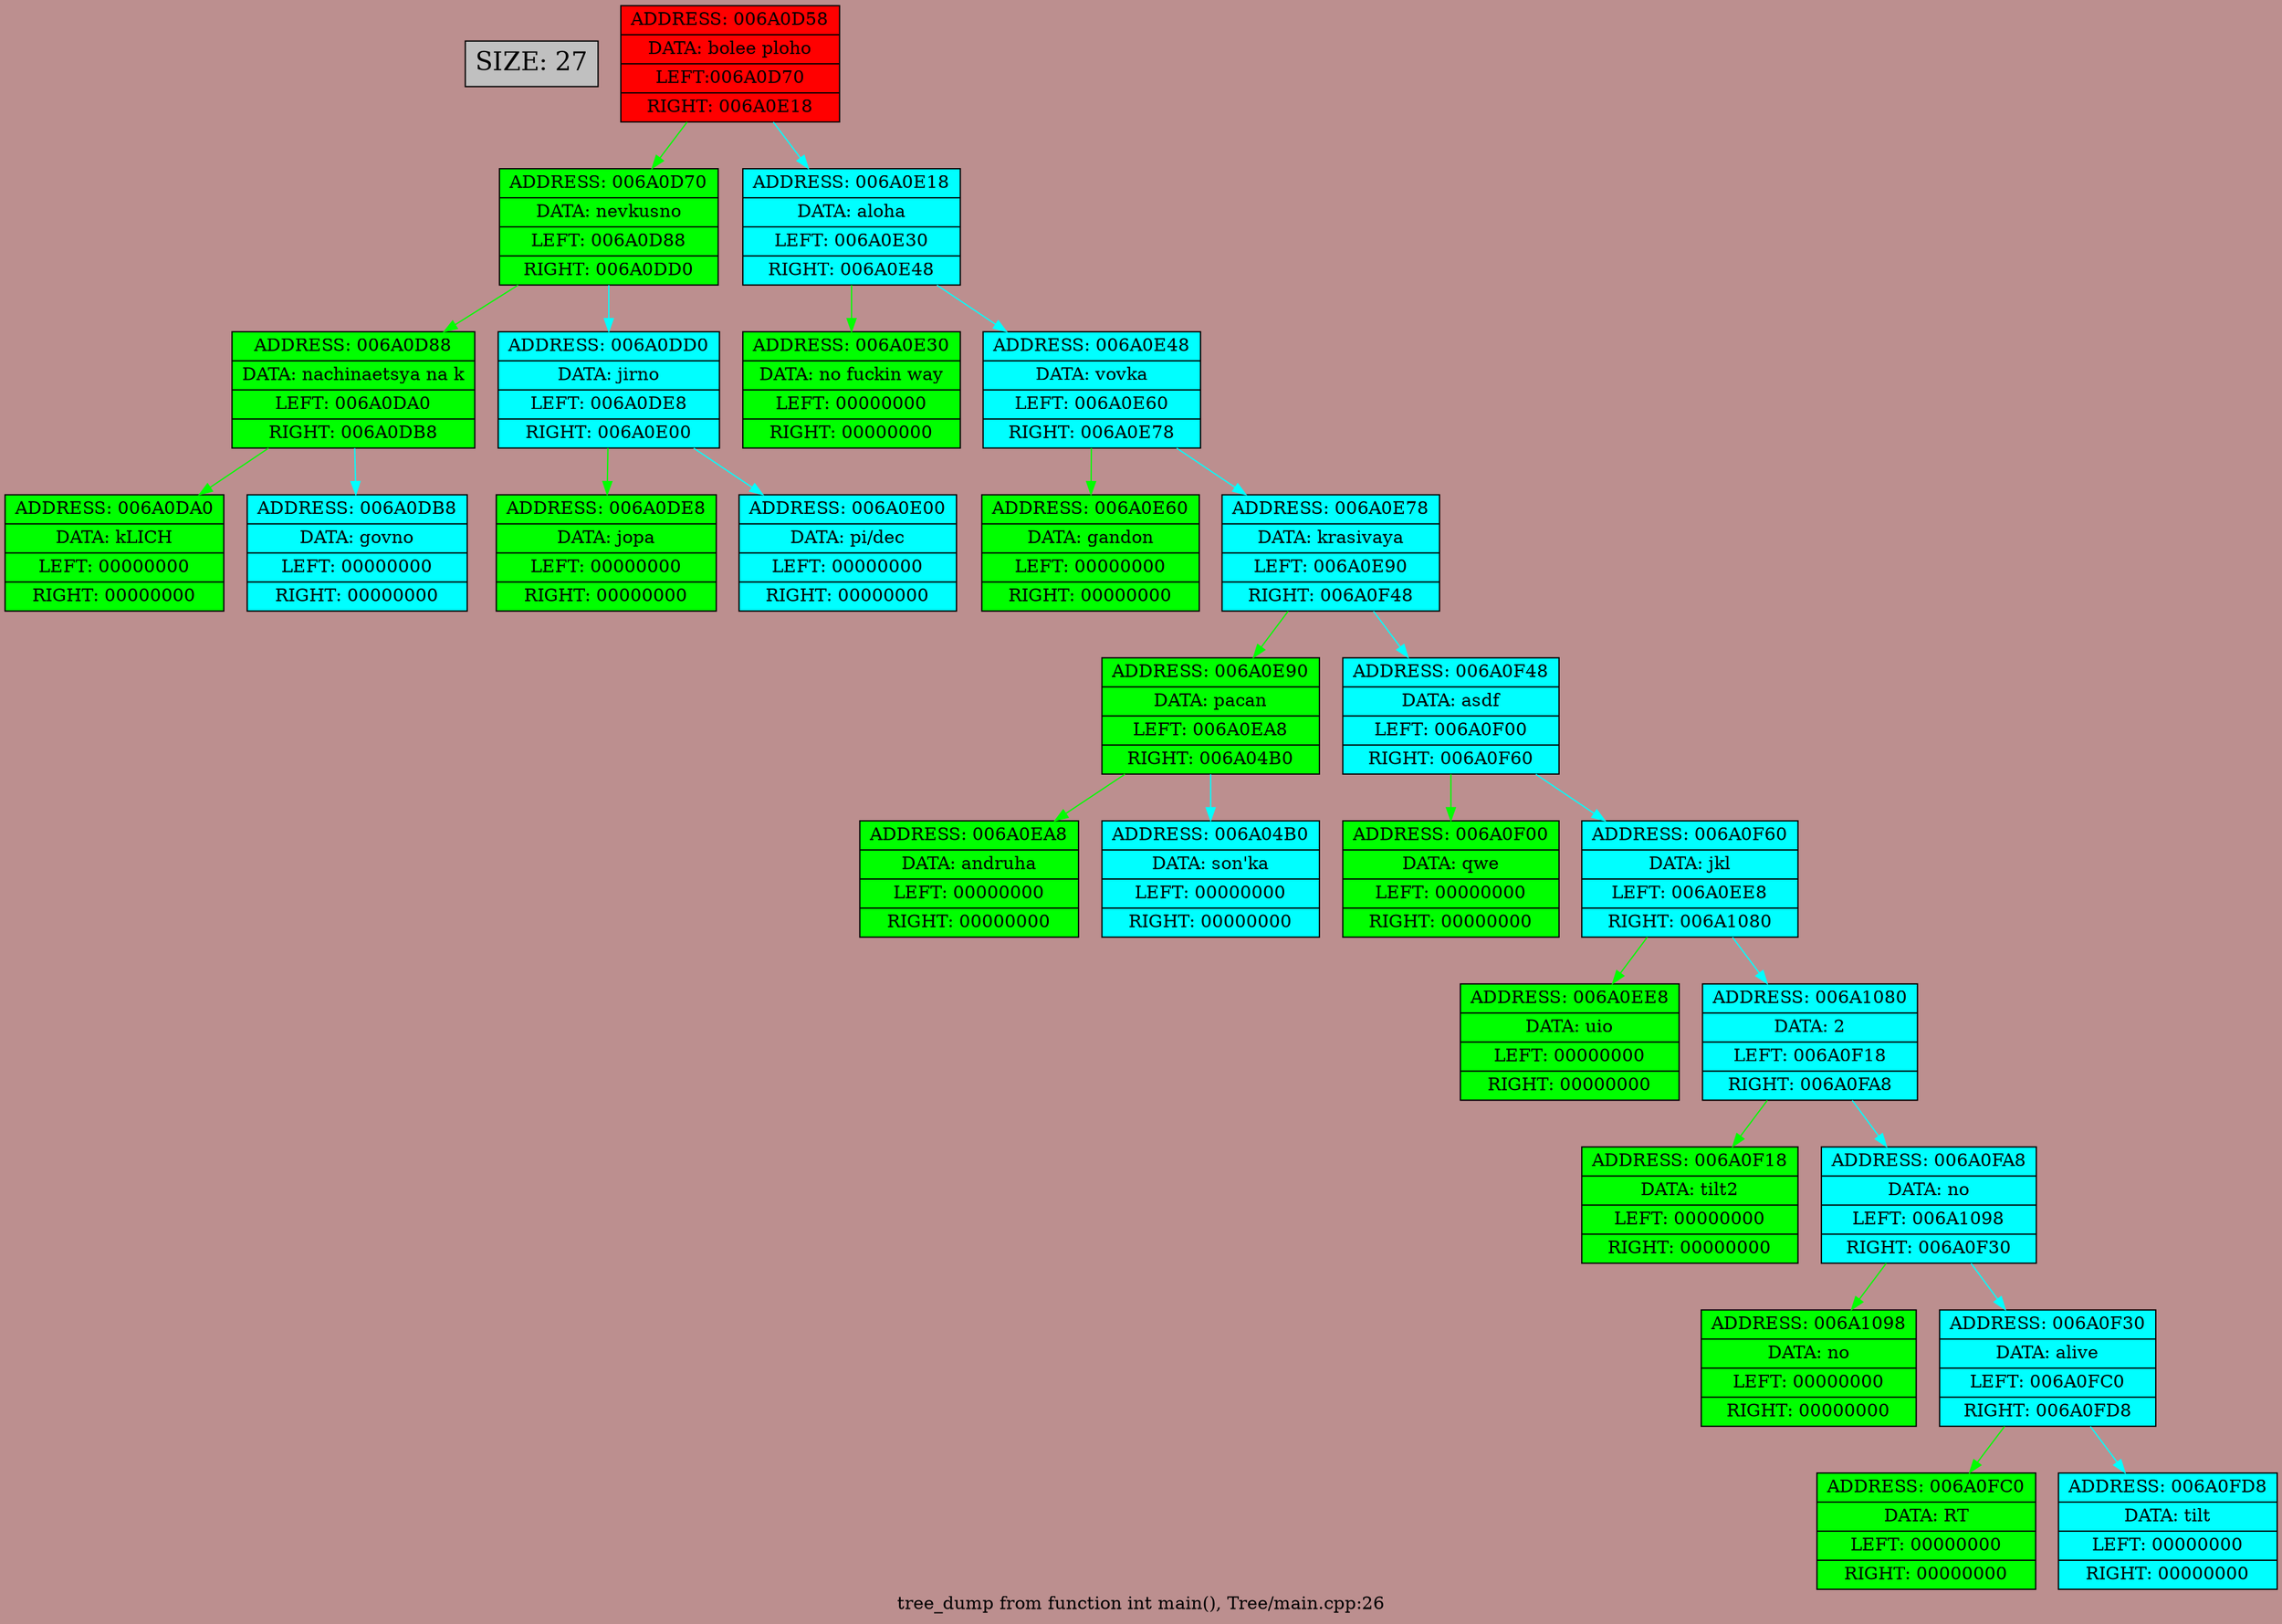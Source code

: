 digraph struct {bgcolor=RosyBrown rankdir = HR


Info[shape=record, style=filled, fillcolor="grey", label="SIZE: 27", fontcolor = "black", fontsize = 20];
label = "tree_dump from function int main(), Tree/main.cpp:26";
node0[shape=record, style=filled, fillcolor="red", label=" {ADDRESS: 006A0D58 | DATA: bolee ploho | LEFT:006A0D70 | RIGHT: 006A0E18}"];
node0->node1 [color = "lime"];
node1[shape=record, style=filled, fillcolor="lime", label=" {ADDRESS: 006A0D70 | DATA: nevkusno | LEFT: 006A0D88 | RIGHT: 006A0DD0}"];
node1->node2 [color = "lime"];
node2[shape=record, style=filled, fillcolor="lime", label=" {ADDRESS: 006A0D88 | DATA: nachinaetsya na k | LEFT: 006A0DA0 | RIGHT: 006A0DB8}"];
node2->node3 [color = "lime"];
node3[shape=record, style=filled, fillcolor="lime", label=" {ADDRESS: 006A0DA0 | DATA: kLICH | LEFT: 00000000 | RIGHT: 00000000}"];
node2->node4 [color = "aqua"];
node4[shape=record, style=filled, fillcolor="aqua", label=" {ADDRESS: 006A0DB8 | DATA: govno | LEFT: 00000000 | RIGHT: 00000000}"];
node1->node5 [color = "aqua"];
node5[shape=record, style=filled, fillcolor="aqua", label=" {ADDRESS: 006A0DD0 | DATA: jirno | LEFT: 006A0DE8 | RIGHT: 006A0E00}"];
node5->node6 [color = "lime"];
node6[shape=record, style=filled, fillcolor="lime", label=" {ADDRESS: 006A0DE8 | DATA: jopa | LEFT: 00000000 | RIGHT: 00000000}"];
node5->node7 [color = "aqua"];
node7[shape=record, style=filled, fillcolor="aqua", label=" {ADDRESS: 006A0E00 | DATA: pi/dec | LEFT: 00000000 | RIGHT: 00000000}"];
node0->node8 [color = "aqua"];
node8[shape=record, style=filled, fillcolor="aqua", label=" {ADDRESS: 006A0E18 | DATA: aloha | LEFT: 006A0E30 | RIGHT: 006A0E48}"];
node8->node9 [color = "lime"];
node9[shape=record, style=filled, fillcolor="lime", label=" {ADDRESS: 006A0E30 | DATA: no fuckin way | LEFT: 00000000 | RIGHT: 00000000}"];
node8->node10 [color = "aqua"];
node10[shape=record, style=filled, fillcolor="aqua", label=" {ADDRESS: 006A0E48 | DATA: vovka | LEFT: 006A0E60 | RIGHT: 006A0E78}"];
node10->node11 [color = "lime"];
node11[shape=record, style=filled, fillcolor="lime", label=" {ADDRESS: 006A0E60 | DATA: gandon | LEFT: 00000000 | RIGHT: 00000000}"];
node10->node12 [color = "aqua"];
node12[shape=record, style=filled, fillcolor="aqua", label=" {ADDRESS: 006A0E78 | DATA: krasivaya | LEFT: 006A0E90 | RIGHT: 006A0F48}"];
node12->node13 [color = "lime"];
node13[shape=record, style=filled, fillcolor="lime", label=" {ADDRESS: 006A0E90 | DATA: pacan | LEFT: 006A0EA8 | RIGHT: 006A04B0}"];
node13->node14 [color = "lime"];
node14[shape=record, style=filled, fillcolor="lime", label=" {ADDRESS: 006A0EA8 | DATA: andruha | LEFT: 00000000 | RIGHT: 00000000}"];
node13->node15 [color = "aqua"];
node15[shape=record, style=filled, fillcolor="aqua", label=" {ADDRESS: 006A04B0 | DATA: son'ka | LEFT: 00000000 | RIGHT: 00000000}"];
node12->node16 [color = "aqua"];
node16[shape=record, style=filled, fillcolor="aqua", label=" {ADDRESS: 006A0F48 | DATA: asdf | LEFT: 006A0F00 | RIGHT: 006A0F60}"];
node16->node17 [color = "lime"];
node17[shape=record, style=filled, fillcolor="lime", label=" {ADDRESS: 006A0F00 | DATA: qwe | LEFT: 00000000 | RIGHT: 00000000}"];
node16->node18 [color = "aqua"];
node18[shape=record, style=filled, fillcolor="aqua", label=" {ADDRESS: 006A0F60 | DATA: jkl | LEFT: 006A0EE8 | RIGHT: 006A1080}"];
node18->node19 [color = "lime"];
node19[shape=record, style=filled, fillcolor="lime", label=" {ADDRESS: 006A0EE8 | DATA: uio | LEFT: 00000000 | RIGHT: 00000000}"];
node18->node20 [color = "aqua"];
node20[shape=record, style=filled, fillcolor="aqua", label=" {ADDRESS: 006A1080 | DATA: 2 | LEFT: 006A0F18 | RIGHT: 006A0FA8}"];
node20->node21 [color = "lime"];
node21[shape=record, style=filled, fillcolor="lime", label=" {ADDRESS: 006A0F18 | DATA: tilt2 | LEFT: 00000000 | RIGHT: 00000000}"];
node20->node22 [color = "aqua"];
node22[shape=record, style=filled, fillcolor="aqua", label=" {ADDRESS: 006A0FA8 | DATA: no | LEFT: 006A1098 | RIGHT: 006A0F30}"];
node22->node23 [color = "lime"];
node23[shape=record, style=filled, fillcolor="lime", label=" {ADDRESS: 006A1098 | DATA: no | LEFT: 00000000 | RIGHT: 00000000}"];
node22->node24 [color = "aqua"];
node24[shape=record, style=filled, fillcolor="aqua", label=" {ADDRESS: 006A0F30 | DATA: alive | LEFT: 006A0FC0 | RIGHT: 006A0FD8}"];
node24->node25 [color = "lime"];
node25[shape=record, style=filled, fillcolor="lime", label=" {ADDRESS: 006A0FC0 | DATA: RT | LEFT: 00000000 | RIGHT: 00000000}"];
node24->node26 [color = "aqua"];
node26[shape=record, style=filled, fillcolor="aqua", label=" {ADDRESS: 006A0FD8 | DATA: tilt | LEFT: 00000000 | RIGHT: 00000000}"];


}